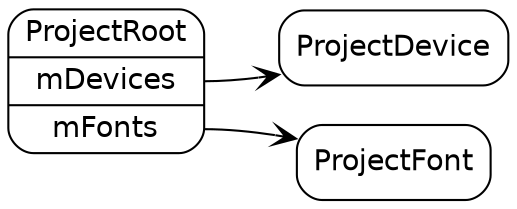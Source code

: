 digraph G {
  rankdir=LR ;
  node [shape=record fontname=helvetica style=rounded] ;
  ProjectRoot[label="<ProjectRoot>ProjectRoot|<mDevices>mDevices|<mFonts>mFonts"] ;
  ProjectFont[label="<ProjectFont>ProjectFont"] ;
  ProjectDevice[label="<ProjectDevice>ProjectDevice"] ;
  ProjectRoot:mDevices -> ProjectDevice:ProjectDevice [dir=both arrowtail=none arrowhead=vee] ;
  ProjectRoot:mFonts -> ProjectFont:ProjectFont [dir=both arrowtail=none arrowhead=vee] ;
}
